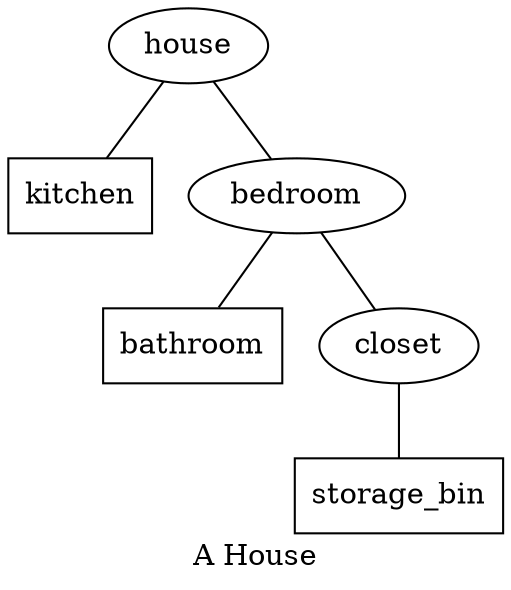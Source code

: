 graph cluster_house_0 {
        label = "A House"
        style = filled
        color = lightgrey

        storage_bin[shape="box"]
        bathroom[shape="box"]
        kitchen[shape="box"]

        house -- bedroom
        house -- kitchen

        bedroom -- bathroom
        bedroom -- closet -- storage_bin
}
